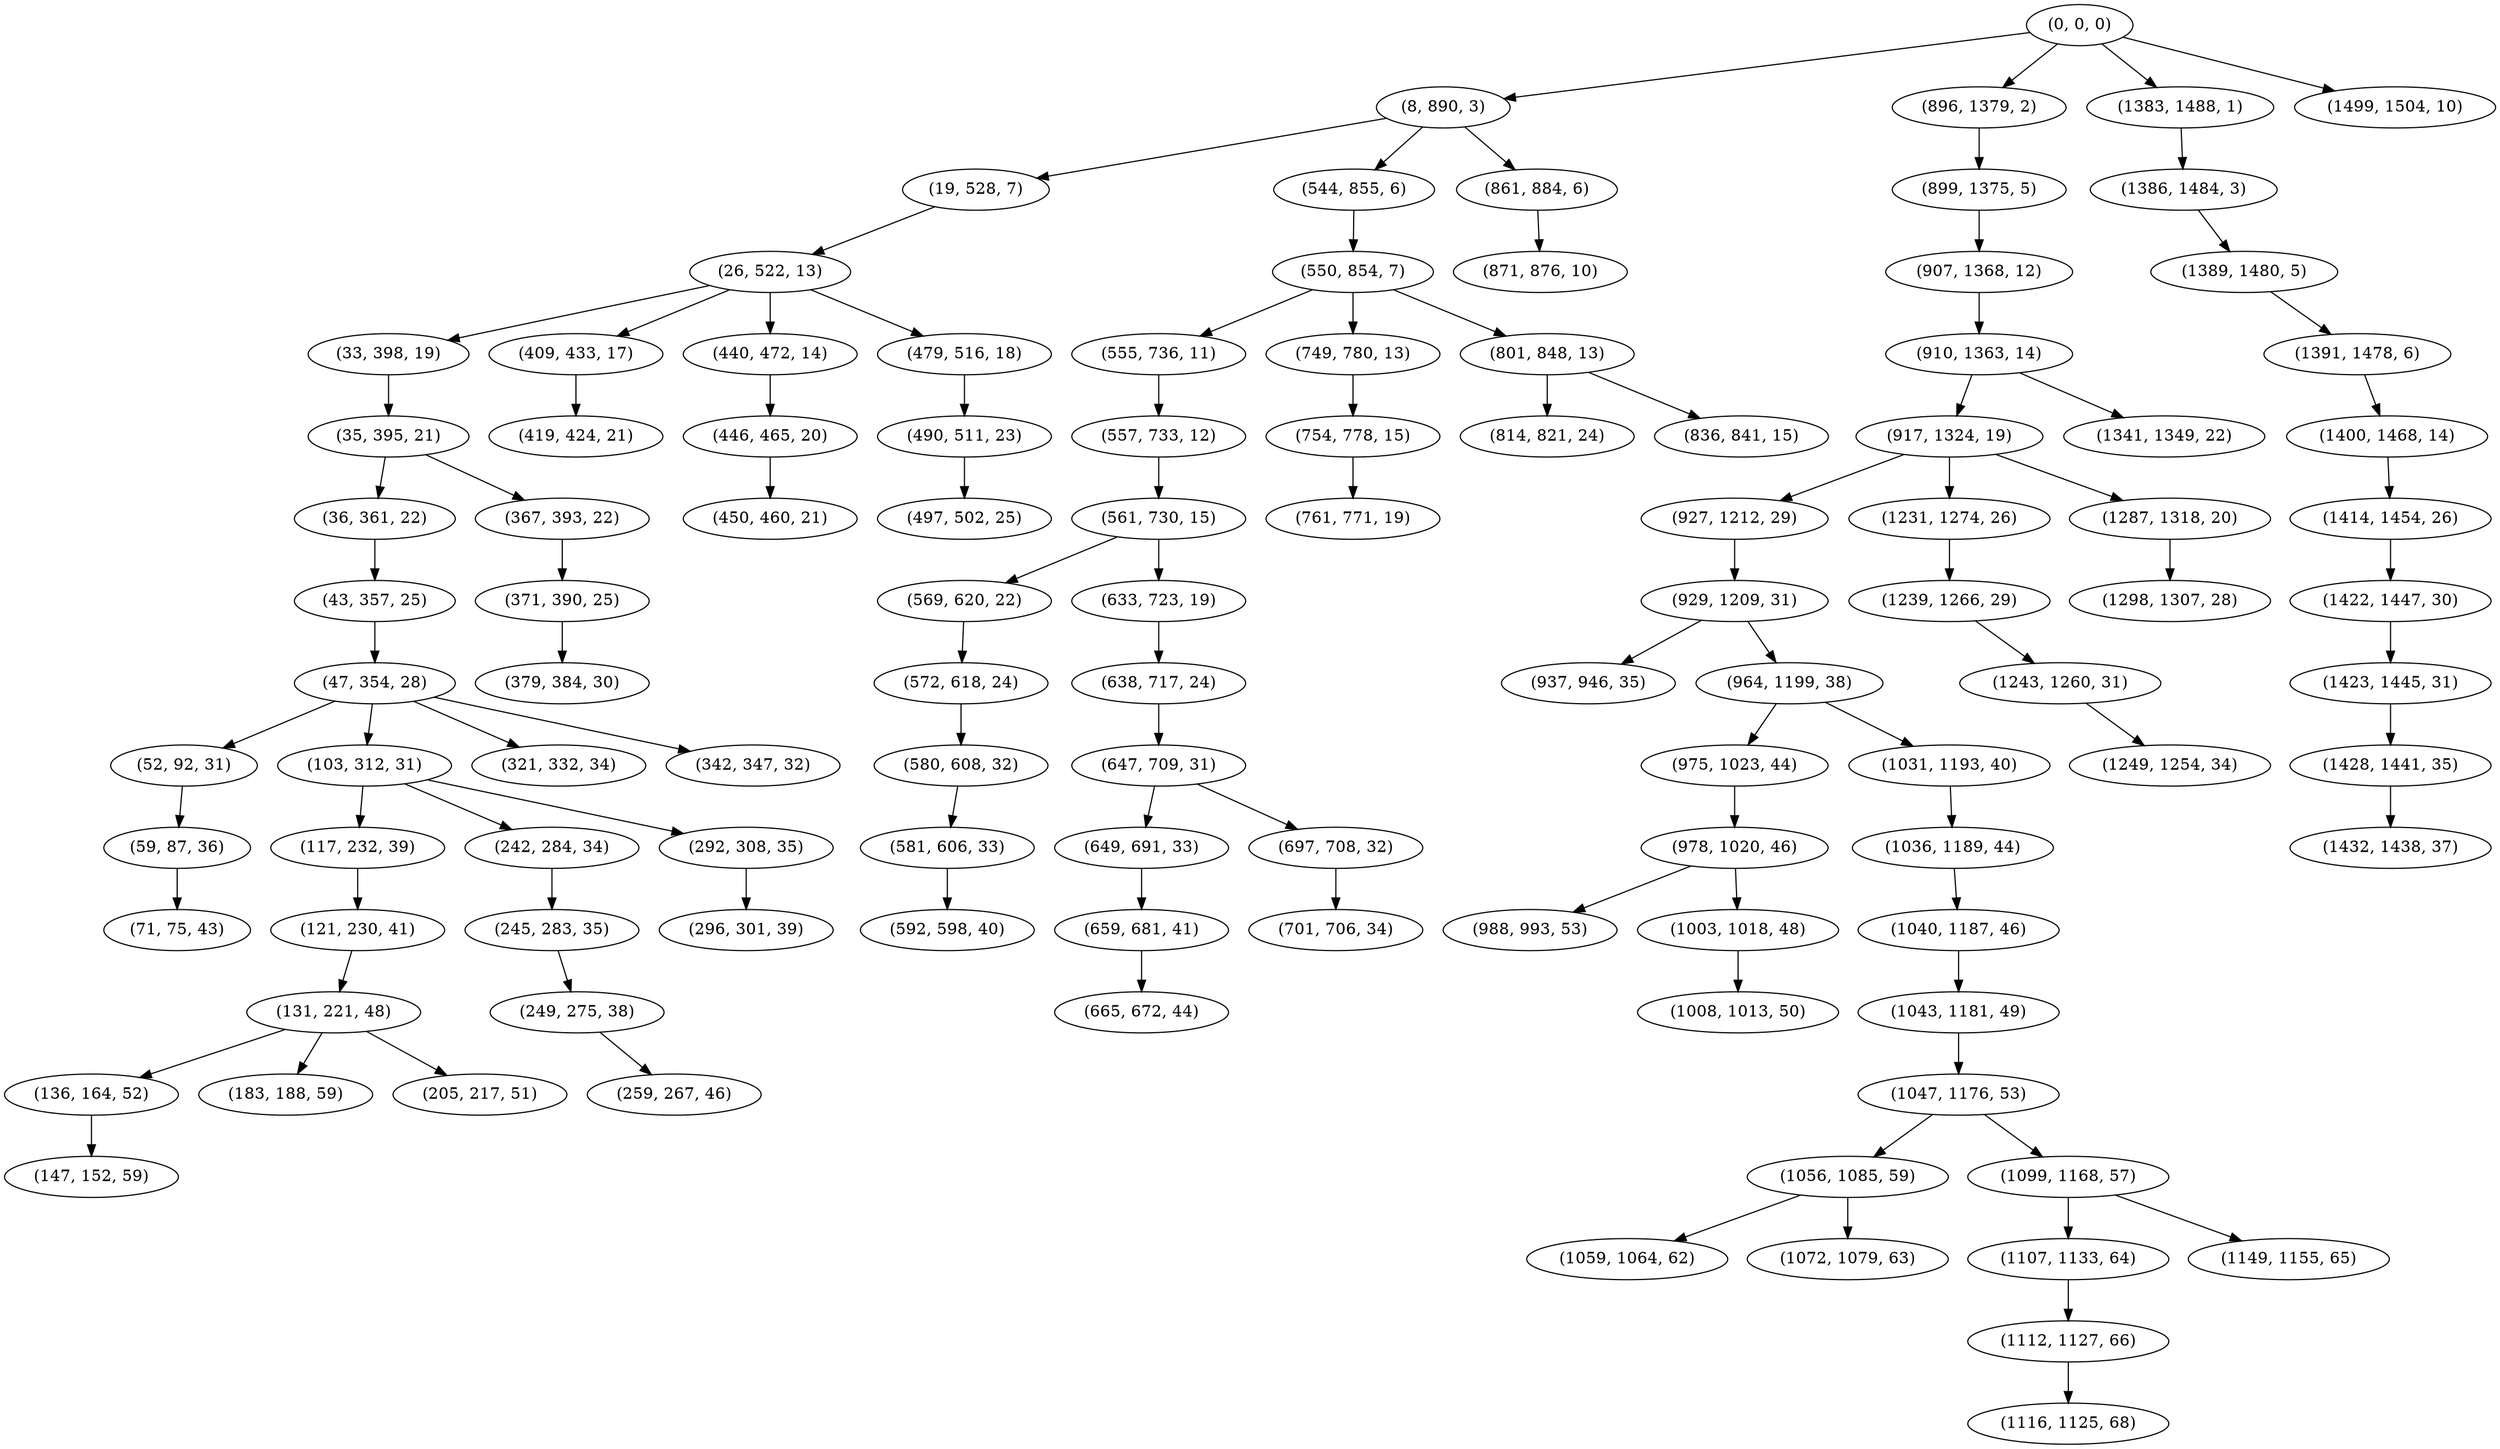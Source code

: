 digraph tree {
    "(0, 0, 0)";
    "(8, 890, 3)";
    "(19, 528, 7)";
    "(26, 522, 13)";
    "(33, 398, 19)";
    "(35, 395, 21)";
    "(36, 361, 22)";
    "(43, 357, 25)";
    "(47, 354, 28)";
    "(52, 92, 31)";
    "(59, 87, 36)";
    "(71, 75, 43)";
    "(103, 312, 31)";
    "(117, 232, 39)";
    "(121, 230, 41)";
    "(131, 221, 48)";
    "(136, 164, 52)";
    "(147, 152, 59)";
    "(183, 188, 59)";
    "(205, 217, 51)";
    "(242, 284, 34)";
    "(245, 283, 35)";
    "(249, 275, 38)";
    "(259, 267, 46)";
    "(292, 308, 35)";
    "(296, 301, 39)";
    "(321, 332, 34)";
    "(342, 347, 32)";
    "(367, 393, 22)";
    "(371, 390, 25)";
    "(379, 384, 30)";
    "(409, 433, 17)";
    "(419, 424, 21)";
    "(440, 472, 14)";
    "(446, 465, 20)";
    "(450, 460, 21)";
    "(479, 516, 18)";
    "(490, 511, 23)";
    "(497, 502, 25)";
    "(544, 855, 6)";
    "(550, 854, 7)";
    "(555, 736, 11)";
    "(557, 733, 12)";
    "(561, 730, 15)";
    "(569, 620, 22)";
    "(572, 618, 24)";
    "(580, 608, 32)";
    "(581, 606, 33)";
    "(592, 598, 40)";
    "(633, 723, 19)";
    "(638, 717, 24)";
    "(647, 709, 31)";
    "(649, 691, 33)";
    "(659, 681, 41)";
    "(665, 672, 44)";
    "(697, 708, 32)";
    "(701, 706, 34)";
    "(749, 780, 13)";
    "(754, 778, 15)";
    "(761, 771, 19)";
    "(801, 848, 13)";
    "(814, 821, 24)";
    "(836, 841, 15)";
    "(861, 884, 6)";
    "(871, 876, 10)";
    "(896, 1379, 2)";
    "(899, 1375, 5)";
    "(907, 1368, 12)";
    "(910, 1363, 14)";
    "(917, 1324, 19)";
    "(927, 1212, 29)";
    "(929, 1209, 31)";
    "(937, 946, 35)";
    "(964, 1199, 38)";
    "(975, 1023, 44)";
    "(978, 1020, 46)";
    "(988, 993, 53)";
    "(1003, 1018, 48)";
    "(1008, 1013, 50)";
    "(1031, 1193, 40)";
    "(1036, 1189, 44)";
    "(1040, 1187, 46)";
    "(1043, 1181, 49)";
    "(1047, 1176, 53)";
    "(1056, 1085, 59)";
    "(1059, 1064, 62)";
    "(1072, 1079, 63)";
    "(1099, 1168, 57)";
    "(1107, 1133, 64)";
    "(1112, 1127, 66)";
    "(1116, 1125, 68)";
    "(1149, 1155, 65)";
    "(1231, 1274, 26)";
    "(1239, 1266, 29)";
    "(1243, 1260, 31)";
    "(1249, 1254, 34)";
    "(1287, 1318, 20)";
    "(1298, 1307, 28)";
    "(1341, 1349, 22)";
    "(1383, 1488, 1)";
    "(1386, 1484, 3)";
    "(1389, 1480, 5)";
    "(1391, 1478, 6)";
    "(1400, 1468, 14)";
    "(1414, 1454, 26)";
    "(1422, 1447, 30)";
    "(1423, 1445, 31)";
    "(1428, 1441, 35)";
    "(1432, 1438, 37)";
    "(1499, 1504, 10)";
    "(0, 0, 0)" -> "(8, 890, 3)";
    "(0, 0, 0)" -> "(896, 1379, 2)";
    "(0, 0, 0)" -> "(1383, 1488, 1)";
    "(0, 0, 0)" -> "(1499, 1504, 10)";
    "(8, 890, 3)" -> "(19, 528, 7)";
    "(8, 890, 3)" -> "(544, 855, 6)";
    "(8, 890, 3)" -> "(861, 884, 6)";
    "(19, 528, 7)" -> "(26, 522, 13)";
    "(26, 522, 13)" -> "(33, 398, 19)";
    "(26, 522, 13)" -> "(409, 433, 17)";
    "(26, 522, 13)" -> "(440, 472, 14)";
    "(26, 522, 13)" -> "(479, 516, 18)";
    "(33, 398, 19)" -> "(35, 395, 21)";
    "(35, 395, 21)" -> "(36, 361, 22)";
    "(35, 395, 21)" -> "(367, 393, 22)";
    "(36, 361, 22)" -> "(43, 357, 25)";
    "(43, 357, 25)" -> "(47, 354, 28)";
    "(47, 354, 28)" -> "(52, 92, 31)";
    "(47, 354, 28)" -> "(103, 312, 31)";
    "(47, 354, 28)" -> "(321, 332, 34)";
    "(47, 354, 28)" -> "(342, 347, 32)";
    "(52, 92, 31)" -> "(59, 87, 36)";
    "(59, 87, 36)" -> "(71, 75, 43)";
    "(103, 312, 31)" -> "(117, 232, 39)";
    "(103, 312, 31)" -> "(242, 284, 34)";
    "(103, 312, 31)" -> "(292, 308, 35)";
    "(117, 232, 39)" -> "(121, 230, 41)";
    "(121, 230, 41)" -> "(131, 221, 48)";
    "(131, 221, 48)" -> "(136, 164, 52)";
    "(131, 221, 48)" -> "(183, 188, 59)";
    "(131, 221, 48)" -> "(205, 217, 51)";
    "(136, 164, 52)" -> "(147, 152, 59)";
    "(242, 284, 34)" -> "(245, 283, 35)";
    "(245, 283, 35)" -> "(249, 275, 38)";
    "(249, 275, 38)" -> "(259, 267, 46)";
    "(292, 308, 35)" -> "(296, 301, 39)";
    "(367, 393, 22)" -> "(371, 390, 25)";
    "(371, 390, 25)" -> "(379, 384, 30)";
    "(409, 433, 17)" -> "(419, 424, 21)";
    "(440, 472, 14)" -> "(446, 465, 20)";
    "(446, 465, 20)" -> "(450, 460, 21)";
    "(479, 516, 18)" -> "(490, 511, 23)";
    "(490, 511, 23)" -> "(497, 502, 25)";
    "(544, 855, 6)" -> "(550, 854, 7)";
    "(550, 854, 7)" -> "(555, 736, 11)";
    "(550, 854, 7)" -> "(749, 780, 13)";
    "(550, 854, 7)" -> "(801, 848, 13)";
    "(555, 736, 11)" -> "(557, 733, 12)";
    "(557, 733, 12)" -> "(561, 730, 15)";
    "(561, 730, 15)" -> "(569, 620, 22)";
    "(561, 730, 15)" -> "(633, 723, 19)";
    "(569, 620, 22)" -> "(572, 618, 24)";
    "(572, 618, 24)" -> "(580, 608, 32)";
    "(580, 608, 32)" -> "(581, 606, 33)";
    "(581, 606, 33)" -> "(592, 598, 40)";
    "(633, 723, 19)" -> "(638, 717, 24)";
    "(638, 717, 24)" -> "(647, 709, 31)";
    "(647, 709, 31)" -> "(649, 691, 33)";
    "(647, 709, 31)" -> "(697, 708, 32)";
    "(649, 691, 33)" -> "(659, 681, 41)";
    "(659, 681, 41)" -> "(665, 672, 44)";
    "(697, 708, 32)" -> "(701, 706, 34)";
    "(749, 780, 13)" -> "(754, 778, 15)";
    "(754, 778, 15)" -> "(761, 771, 19)";
    "(801, 848, 13)" -> "(814, 821, 24)";
    "(801, 848, 13)" -> "(836, 841, 15)";
    "(861, 884, 6)" -> "(871, 876, 10)";
    "(896, 1379, 2)" -> "(899, 1375, 5)";
    "(899, 1375, 5)" -> "(907, 1368, 12)";
    "(907, 1368, 12)" -> "(910, 1363, 14)";
    "(910, 1363, 14)" -> "(917, 1324, 19)";
    "(910, 1363, 14)" -> "(1341, 1349, 22)";
    "(917, 1324, 19)" -> "(927, 1212, 29)";
    "(917, 1324, 19)" -> "(1231, 1274, 26)";
    "(917, 1324, 19)" -> "(1287, 1318, 20)";
    "(927, 1212, 29)" -> "(929, 1209, 31)";
    "(929, 1209, 31)" -> "(937, 946, 35)";
    "(929, 1209, 31)" -> "(964, 1199, 38)";
    "(964, 1199, 38)" -> "(975, 1023, 44)";
    "(964, 1199, 38)" -> "(1031, 1193, 40)";
    "(975, 1023, 44)" -> "(978, 1020, 46)";
    "(978, 1020, 46)" -> "(988, 993, 53)";
    "(978, 1020, 46)" -> "(1003, 1018, 48)";
    "(1003, 1018, 48)" -> "(1008, 1013, 50)";
    "(1031, 1193, 40)" -> "(1036, 1189, 44)";
    "(1036, 1189, 44)" -> "(1040, 1187, 46)";
    "(1040, 1187, 46)" -> "(1043, 1181, 49)";
    "(1043, 1181, 49)" -> "(1047, 1176, 53)";
    "(1047, 1176, 53)" -> "(1056, 1085, 59)";
    "(1047, 1176, 53)" -> "(1099, 1168, 57)";
    "(1056, 1085, 59)" -> "(1059, 1064, 62)";
    "(1056, 1085, 59)" -> "(1072, 1079, 63)";
    "(1099, 1168, 57)" -> "(1107, 1133, 64)";
    "(1099, 1168, 57)" -> "(1149, 1155, 65)";
    "(1107, 1133, 64)" -> "(1112, 1127, 66)";
    "(1112, 1127, 66)" -> "(1116, 1125, 68)";
    "(1231, 1274, 26)" -> "(1239, 1266, 29)";
    "(1239, 1266, 29)" -> "(1243, 1260, 31)";
    "(1243, 1260, 31)" -> "(1249, 1254, 34)";
    "(1287, 1318, 20)" -> "(1298, 1307, 28)";
    "(1383, 1488, 1)" -> "(1386, 1484, 3)";
    "(1386, 1484, 3)" -> "(1389, 1480, 5)";
    "(1389, 1480, 5)" -> "(1391, 1478, 6)";
    "(1391, 1478, 6)" -> "(1400, 1468, 14)";
    "(1400, 1468, 14)" -> "(1414, 1454, 26)";
    "(1414, 1454, 26)" -> "(1422, 1447, 30)";
    "(1422, 1447, 30)" -> "(1423, 1445, 31)";
    "(1423, 1445, 31)" -> "(1428, 1441, 35)";
    "(1428, 1441, 35)" -> "(1432, 1438, 37)";
}
